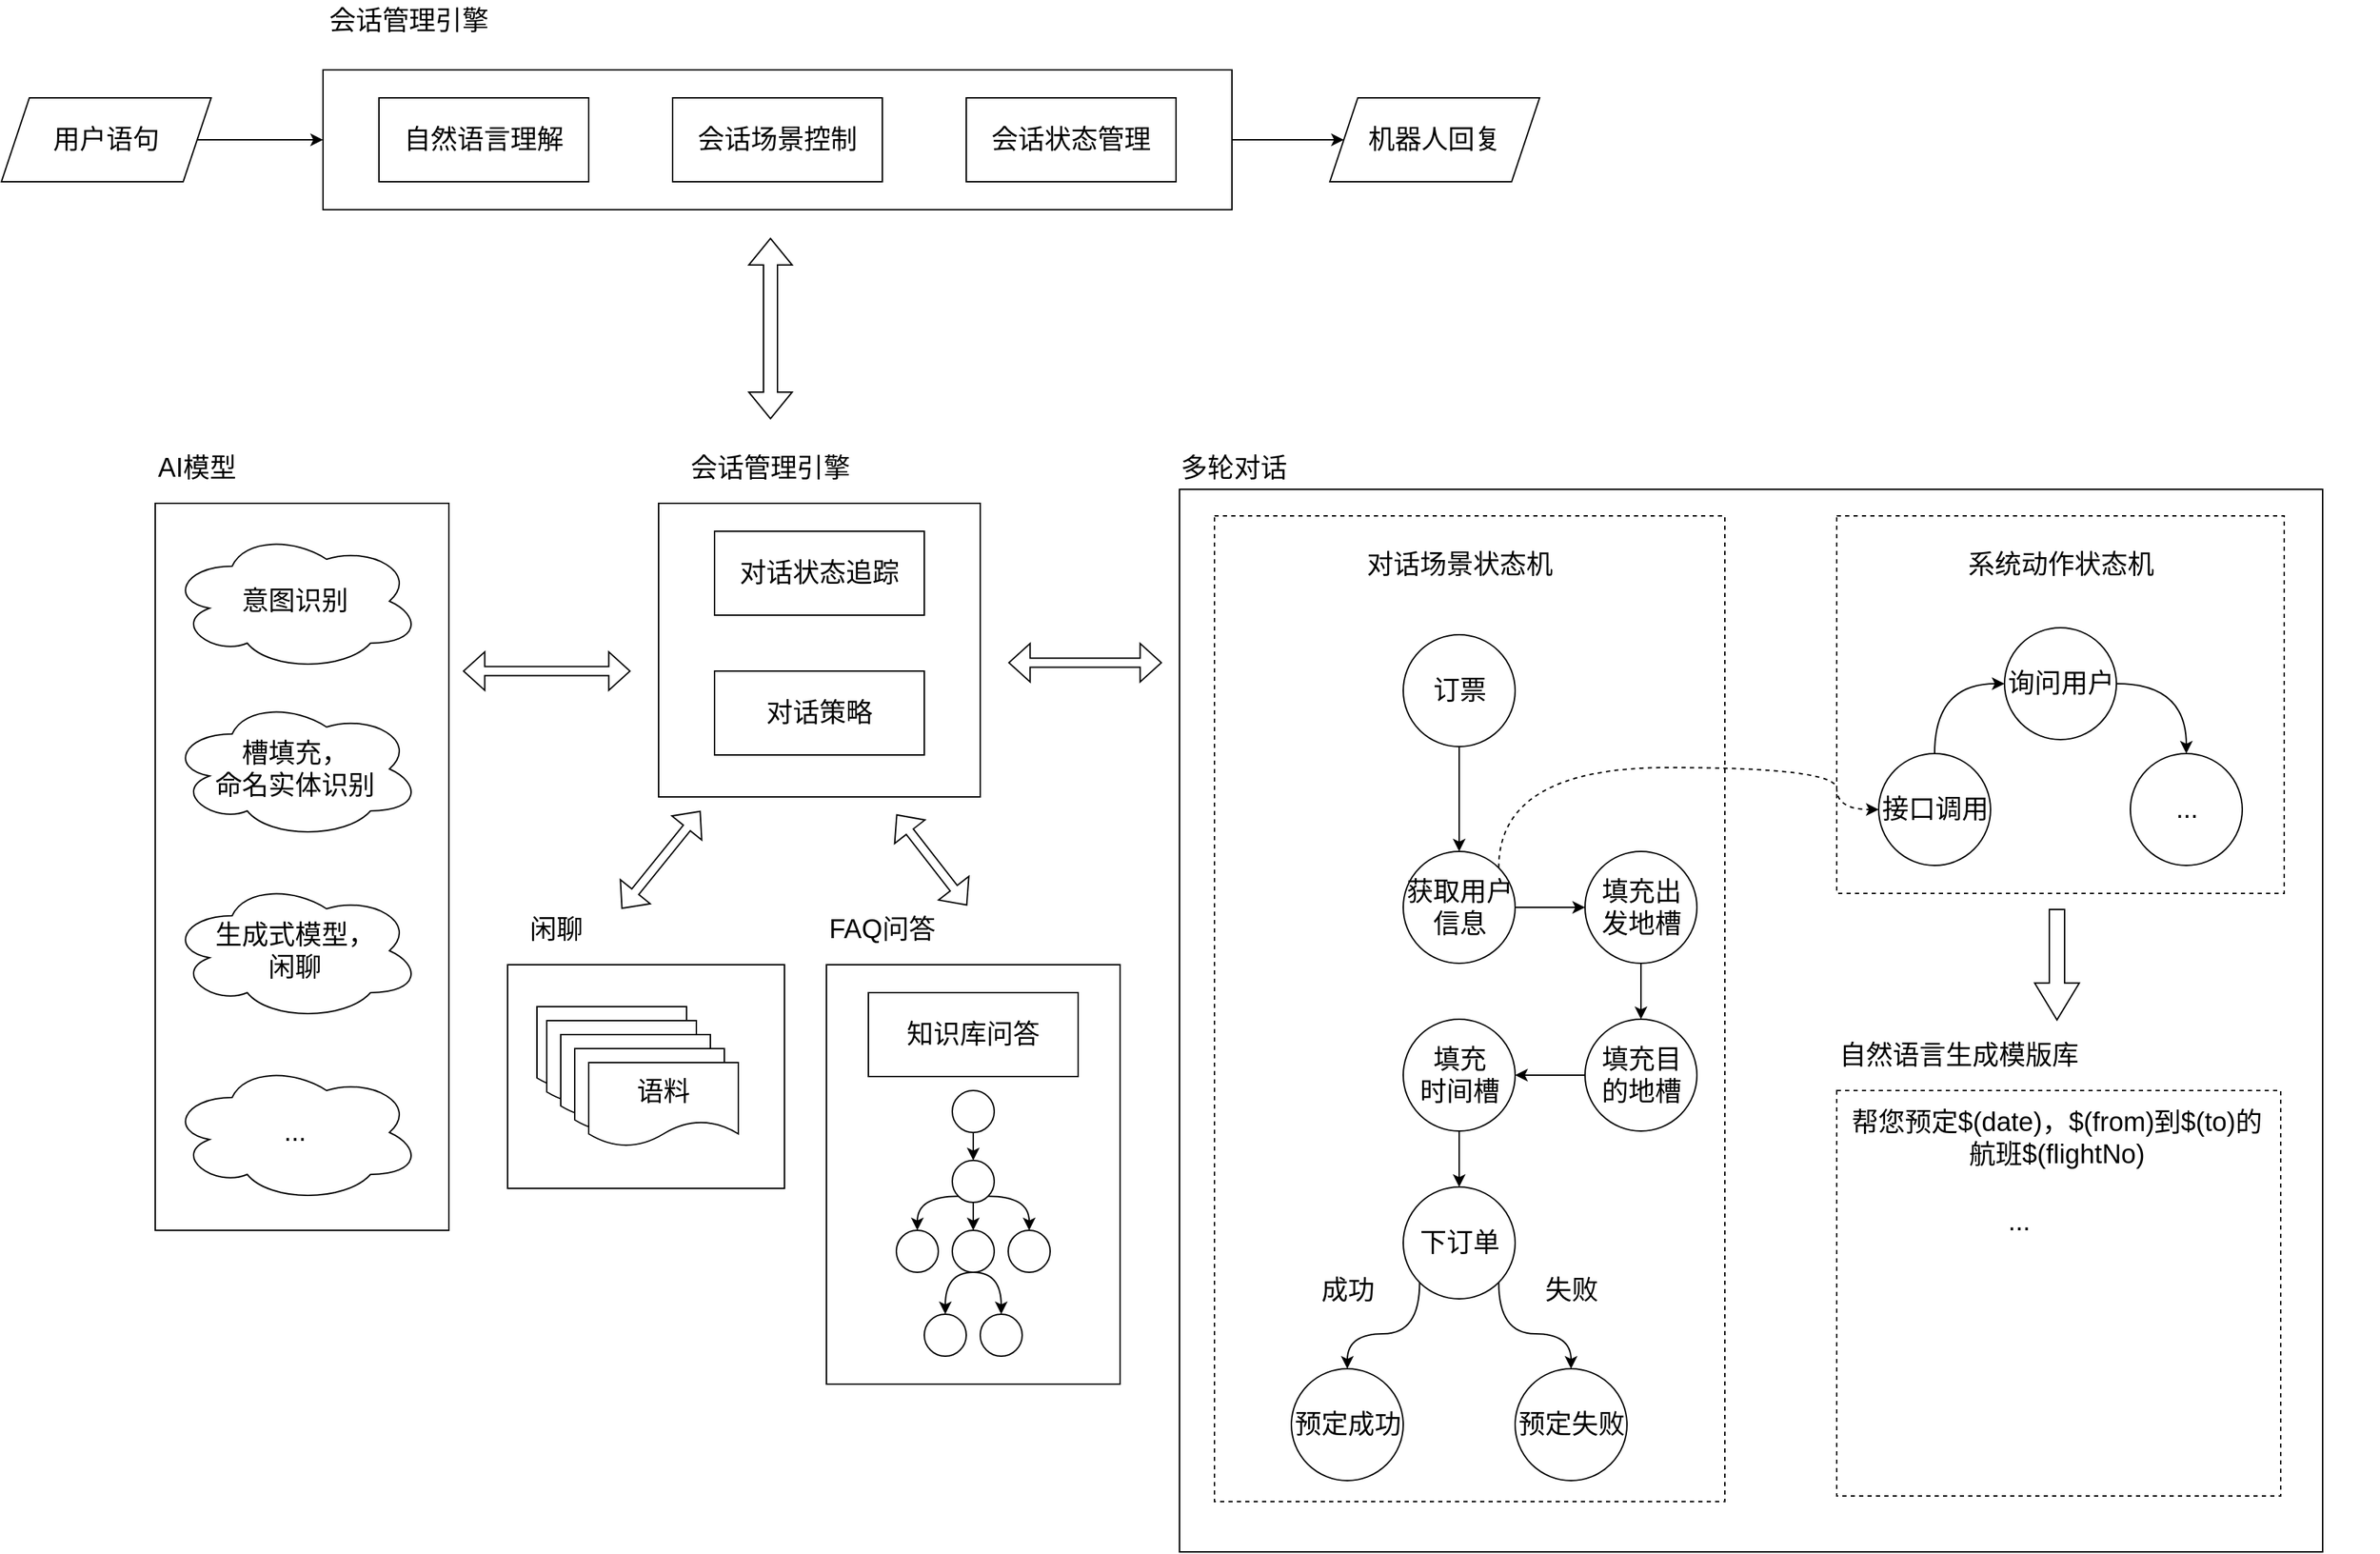 <mxfile version="16.0.3" type="github">
  <diagram id="rdF5DC8ADCqOEM-56Y4E" name="第 1 页">
    <mxGraphModel dx="2929" dy="1433" grid="1" gridSize="10" guides="1" tooltips="1" connect="1" arrows="1" fold="1" page="1" pageScale="1" pageWidth="827" pageHeight="1169" math="0" shadow="0">
      <root>
        <mxCell id="0" />
        <mxCell id="1" parent="0" />
        <mxCell id="FymUpO2ddn1shdIVuSi2-87" style="edgeStyle=orthogonalEdgeStyle;curved=1;rounded=0;orthogonalLoop=1;jettySize=auto;html=1;exitX=0.5;exitY=1;exitDx=0;exitDy=0;entryX=0.5;entryY=0;entryDx=0;entryDy=0;fontSize=19;fontColor=#000000;" edge="1" parent="1" source="FymUpO2ddn1shdIVuSi2-1" target="FymUpO2ddn1shdIVuSi2-85">
          <mxGeometry relative="1" as="geometry" />
        </mxCell>
        <mxCell id="FymUpO2ddn1shdIVuSi2-1" value="&lt;span style=&quot;font-size: 19px&quot;&gt;订票&lt;/span&gt;" style="ellipse;whiteSpace=wrap;html=1;aspect=fixed;" vertex="1" parent="1">
          <mxGeometry x="892.5" y="704" width="80" height="80" as="geometry" />
        </mxCell>
        <mxCell id="FymUpO2ddn1shdIVuSi2-7" style="edgeStyle=orthogonalEdgeStyle;curved=1;rounded=0;orthogonalLoop=1;jettySize=auto;html=1;exitX=0.5;exitY=1;exitDx=0;exitDy=0;entryX=0.5;entryY=0;entryDx=0;entryDy=0;fontSize=19;" edge="1" parent="1" source="FymUpO2ddn1shdIVuSi2-3" target="FymUpO2ddn1shdIVuSi2-4">
          <mxGeometry relative="1" as="geometry" />
        </mxCell>
        <mxCell id="FymUpO2ddn1shdIVuSi2-3" value="&lt;span style=&quot;font-size: 19px&quot;&gt;填充出&lt;br&gt;发地槽&lt;/span&gt;" style="ellipse;whiteSpace=wrap;html=1;aspect=fixed;" vertex="1" parent="1">
          <mxGeometry x="1022.5" y="859" width="80" height="80" as="geometry" />
        </mxCell>
        <mxCell id="FymUpO2ddn1shdIVuSi2-8" style="edgeStyle=orthogonalEdgeStyle;curved=1;rounded=0;orthogonalLoop=1;jettySize=auto;html=1;exitX=0;exitY=0.5;exitDx=0;exitDy=0;entryX=1;entryY=0.5;entryDx=0;entryDy=0;fontSize=19;" edge="1" parent="1" source="FymUpO2ddn1shdIVuSi2-4" target="FymUpO2ddn1shdIVuSi2-5">
          <mxGeometry relative="1" as="geometry" />
        </mxCell>
        <mxCell id="FymUpO2ddn1shdIVuSi2-4" value="&lt;span style=&quot;font-size: 19px&quot;&gt;填充目&lt;br&gt;的地槽&lt;/span&gt;" style="ellipse;whiteSpace=wrap;html=1;aspect=fixed;" vertex="1" parent="1">
          <mxGeometry x="1022.5" y="979" width="80" height="80" as="geometry" />
        </mxCell>
        <mxCell id="FymUpO2ddn1shdIVuSi2-86" style="edgeStyle=orthogonalEdgeStyle;curved=1;rounded=0;orthogonalLoop=1;jettySize=auto;html=1;exitX=0.5;exitY=1;exitDx=0;exitDy=0;entryX=0.5;entryY=0;entryDx=0;entryDy=0;fontSize=19;fontColor=#000000;" edge="1" parent="1" source="FymUpO2ddn1shdIVuSi2-5" target="FymUpO2ddn1shdIVuSi2-77">
          <mxGeometry relative="1" as="geometry" />
        </mxCell>
        <mxCell id="FymUpO2ddn1shdIVuSi2-5" value="&lt;span style=&quot;font-size: 19px&quot;&gt;填充&lt;br&gt;时间槽&lt;/span&gt;" style="ellipse;whiteSpace=wrap;html=1;aspect=fixed;" vertex="1" parent="1">
          <mxGeometry x="892.5" y="979" width="80" height="80" as="geometry" />
        </mxCell>
        <mxCell id="FymUpO2ddn1shdIVuSi2-17" style="edgeStyle=orthogonalEdgeStyle;curved=1;rounded=0;orthogonalLoop=1;jettySize=auto;html=1;exitX=0.5;exitY=0;exitDx=0;exitDy=0;entryX=0;entryY=0.5;entryDx=0;entryDy=0;fontSize=19;" edge="1" parent="1" source="FymUpO2ddn1shdIVuSi2-10" target="FymUpO2ddn1shdIVuSi2-16">
          <mxGeometry relative="1" as="geometry" />
        </mxCell>
        <mxCell id="FymUpO2ddn1shdIVuSi2-10" value="&lt;span style=&quot;font-size: 19px&quot;&gt;接口调用&lt;/span&gt;" style="ellipse;whiteSpace=wrap;html=1;aspect=fixed;" vertex="1" parent="1">
          <mxGeometry x="1232.5" y="789" width="80" height="80" as="geometry" />
        </mxCell>
        <mxCell id="FymUpO2ddn1shdIVuSi2-11" value="&lt;font style=&quot;font-size: 19px&quot;&gt;...&lt;/font&gt;" style="ellipse;whiteSpace=wrap;html=1;aspect=fixed;" vertex="1" parent="1">
          <mxGeometry x="1412.5" y="789" width="80" height="80" as="geometry" />
        </mxCell>
        <mxCell id="FymUpO2ddn1shdIVuSi2-18" style="edgeStyle=orthogonalEdgeStyle;curved=1;rounded=0;orthogonalLoop=1;jettySize=auto;html=1;exitX=1;exitY=0.5;exitDx=0;exitDy=0;fontSize=19;" edge="1" parent="1" source="FymUpO2ddn1shdIVuSi2-16" target="FymUpO2ddn1shdIVuSi2-11">
          <mxGeometry relative="1" as="geometry" />
        </mxCell>
        <mxCell id="FymUpO2ddn1shdIVuSi2-16" value="&lt;span style=&quot;font-size: 19px&quot;&gt;询问用户&lt;/span&gt;" style="ellipse;whiteSpace=wrap;html=1;aspect=fixed;" vertex="1" parent="1">
          <mxGeometry x="1322.5" y="699" width="80" height="80" as="geometry" />
        </mxCell>
        <mxCell id="FymUpO2ddn1shdIVuSi2-20" value="系统动作状态机" style="text;html=1;strokeColor=none;fillColor=none;align=center;verticalAlign=middle;whiteSpace=wrap;rounded=0;dashed=1;fontSize=19;" vertex="1" parent="1">
          <mxGeometry x="1292.5" y="639" width="140" height="30" as="geometry" />
        </mxCell>
        <mxCell id="FymUpO2ddn1shdIVuSi2-21" value="对话场景状态机" style="text;html=1;strokeColor=none;fillColor=none;align=center;verticalAlign=middle;whiteSpace=wrap;rounded=0;dashed=1;fontSize=19;" vertex="1" parent="1">
          <mxGeometry x="862.5" y="639" width="140" height="30" as="geometry" />
        </mxCell>
        <mxCell id="FymUpO2ddn1shdIVuSi2-45" value="" style="shape=flexArrow;endArrow=classic;startArrow=classic;html=1;rounded=0;fontSize=19;curved=1;width=6.389;startSize=4.722;endSize=4.722;" edge="1" parent="1">
          <mxGeometry width="100" height="100" relative="1" as="geometry">
            <mxPoint x="220" y="730.0" as="sourcePoint" />
            <mxPoint x="340" y="730" as="targetPoint" />
          </mxGeometry>
        </mxCell>
        <mxCell id="FymUpO2ddn1shdIVuSi2-94" style="edgeStyle=orthogonalEdgeStyle;curved=1;rounded=0;orthogonalLoop=1;jettySize=auto;html=1;exitX=1;exitY=0.5;exitDx=0;exitDy=0;entryX=0;entryY=0.5;entryDx=0;entryDy=0;fontSize=19;fontColor=#000000;" edge="1" parent="1" source="FymUpO2ddn1shdIVuSi2-54" target="FymUpO2ddn1shdIVuSi2-93">
          <mxGeometry relative="1" as="geometry" />
        </mxCell>
        <mxCell id="FymUpO2ddn1shdIVuSi2-54" value="&lt;font color=&quot;#000000&quot;&gt;用户语句&lt;/font&gt;" style="shape=parallelogram;perimeter=parallelogramPerimeter;whiteSpace=wrap;html=1;fixedSize=1;fontSize=19;fontColor=#FF3333;fillColor=none;" vertex="1" parent="1">
          <mxGeometry x="-110" y="320" width="150" height="60" as="geometry" />
        </mxCell>
        <mxCell id="FymUpO2ddn1shdIVuSi2-56" value="自然语言理解" style="rounded=0;whiteSpace=wrap;html=1;fontSize=19;fontColor=#000000;fillColor=none;" vertex="1" parent="1">
          <mxGeometry x="160" y="320" width="150" height="60" as="geometry" />
        </mxCell>
        <mxCell id="FymUpO2ddn1shdIVuSi2-57" value="对话状态追踪" style="rounded=0;whiteSpace=wrap;html=1;fontSize=19;fontColor=#000000;fillColor=none;" vertex="1" parent="1">
          <mxGeometry x="400" y="630" width="150" height="60" as="geometry" />
        </mxCell>
        <mxCell id="FymUpO2ddn1shdIVuSi2-58" value="对话策略" style="rounded=0;whiteSpace=wrap;html=1;fontSize=19;fontColor=#000000;fillColor=none;" vertex="1" parent="1">
          <mxGeometry x="400" y="730" width="150" height="60" as="geometry" />
        </mxCell>
        <mxCell id="FymUpO2ddn1shdIVuSi2-60" value="&lt;font color=&quot;#000000&quot;&gt;&lt;span&gt;机器人回复&lt;/span&gt;&lt;/font&gt;" style="shape=parallelogram;perimeter=parallelogramPerimeter;whiteSpace=wrap;html=1;fixedSize=1;fontSize=19;fontColor=#FF3333;fillColor=none;" vertex="1" parent="1">
          <mxGeometry x="840" y="320" width="150" height="60" as="geometry" />
        </mxCell>
        <mxCell id="FymUpO2ddn1shdIVuSi2-71" value="帮您预定$(date)，$(from)到$(to)的&lt;br&gt;航班$(flightNo)" style="text;html=1;strokeColor=none;fillColor=none;align=center;verticalAlign=middle;whiteSpace=wrap;rounded=0;dashed=1;fontSize=19;fontColor=#000000;" vertex="1" parent="1">
          <mxGeometry x="1130" y="1049" width="460" height="30" as="geometry" />
        </mxCell>
        <mxCell id="FymUpO2ddn1shdIVuSi2-73" value="..." style="text;html=1;strokeColor=none;fillColor=none;align=center;verticalAlign=middle;whiteSpace=wrap;rounded=0;dashed=1;fontSize=19;fontColor=#000000;" vertex="1" parent="1">
          <mxGeometry x="1102.5" y="1109" width="460" height="30" as="geometry" />
        </mxCell>
        <mxCell id="FymUpO2ddn1shdIVuSi2-75" value="自然语言生成模版库" style="text;html=1;strokeColor=none;fillColor=none;align=center;verticalAlign=middle;whiteSpace=wrap;rounded=0;dashed=1;fontSize=19;" vertex="1" parent="1">
          <mxGeometry x="1190" y="990" width="200" height="30" as="geometry" />
        </mxCell>
        <mxCell id="FymUpO2ddn1shdIVuSi2-81" style="edgeStyle=orthogonalEdgeStyle;curved=1;rounded=0;orthogonalLoop=1;jettySize=auto;html=1;exitX=0;exitY=1;exitDx=0;exitDy=0;entryX=0.5;entryY=0;entryDx=0;entryDy=0;fontSize=19;fontColor=#000000;" edge="1" parent="1" source="FymUpO2ddn1shdIVuSi2-77" target="FymUpO2ddn1shdIVuSi2-78">
          <mxGeometry relative="1" as="geometry" />
        </mxCell>
        <mxCell id="FymUpO2ddn1shdIVuSi2-82" style="edgeStyle=orthogonalEdgeStyle;curved=1;rounded=0;orthogonalLoop=1;jettySize=auto;html=1;exitX=1;exitY=1;exitDx=0;exitDy=0;entryX=0.5;entryY=0;entryDx=0;entryDy=0;fontSize=19;fontColor=#000000;" edge="1" parent="1" source="FymUpO2ddn1shdIVuSi2-77" target="FymUpO2ddn1shdIVuSi2-79">
          <mxGeometry relative="1" as="geometry" />
        </mxCell>
        <mxCell id="FymUpO2ddn1shdIVuSi2-77" value="&lt;span style=&quot;font-size: 19px&quot;&gt;下订单&lt;/span&gt;" style="ellipse;whiteSpace=wrap;html=1;aspect=fixed;" vertex="1" parent="1">
          <mxGeometry x="892.5" y="1099" width="80" height="80" as="geometry" />
        </mxCell>
        <mxCell id="FymUpO2ddn1shdIVuSi2-78" value="&lt;span style=&quot;font-size: 19px&quot;&gt;预定成功&lt;/span&gt;" style="ellipse;whiteSpace=wrap;html=1;aspect=fixed;" vertex="1" parent="1">
          <mxGeometry x="812.5" y="1229" width="80" height="80" as="geometry" />
        </mxCell>
        <mxCell id="FymUpO2ddn1shdIVuSi2-79" value="&lt;span style=&quot;font-size: 19px&quot;&gt;预定失败&lt;/span&gt;" style="ellipse;whiteSpace=wrap;html=1;aspect=fixed;" vertex="1" parent="1">
          <mxGeometry x="972.5" y="1229" width="80" height="80" as="geometry" />
        </mxCell>
        <mxCell id="FymUpO2ddn1shdIVuSi2-83" value="成功" style="text;html=1;strokeColor=none;fillColor=none;align=center;verticalAlign=middle;whiteSpace=wrap;rounded=0;dashed=1;fontSize=19;fontColor=#000000;" vertex="1" parent="1">
          <mxGeometry x="822.5" y="1158" width="60" height="30" as="geometry" />
        </mxCell>
        <mxCell id="FymUpO2ddn1shdIVuSi2-84" value="失败" style="text;html=1;strokeColor=none;fillColor=none;align=center;verticalAlign=middle;whiteSpace=wrap;rounded=0;dashed=1;fontSize=19;fontColor=#000000;" vertex="1" parent="1">
          <mxGeometry x="982.5" y="1158" width="60" height="30" as="geometry" />
        </mxCell>
        <mxCell id="FymUpO2ddn1shdIVuSi2-88" style="edgeStyle=orthogonalEdgeStyle;curved=1;rounded=0;orthogonalLoop=1;jettySize=auto;html=1;exitX=1;exitY=0.5;exitDx=0;exitDy=0;entryX=0;entryY=0.5;entryDx=0;entryDy=0;fontSize=19;fontColor=#000000;" edge="1" parent="1" source="FymUpO2ddn1shdIVuSi2-85" target="FymUpO2ddn1shdIVuSi2-3">
          <mxGeometry relative="1" as="geometry" />
        </mxCell>
        <mxCell id="FymUpO2ddn1shdIVuSi2-89" style="edgeStyle=orthogonalEdgeStyle;curved=1;rounded=0;orthogonalLoop=1;jettySize=auto;html=1;exitX=1;exitY=0;exitDx=0;exitDy=0;entryX=0;entryY=0.5;entryDx=0;entryDy=0;fontSize=19;fontColor=#000000;dashed=1;" edge="1" parent="1" source="FymUpO2ddn1shdIVuSi2-85" target="FymUpO2ddn1shdIVuSi2-10">
          <mxGeometry relative="1" as="geometry">
            <Array as="points">
              <mxPoint x="960.5" y="799" />
              <mxPoint x="1202.5" y="799" />
              <mxPoint x="1202.5" y="829" />
            </Array>
          </mxGeometry>
        </mxCell>
        <mxCell id="FymUpO2ddn1shdIVuSi2-85" value="&lt;span style=&quot;font-size: 19px&quot;&gt;获取用户信息&lt;/span&gt;" style="ellipse;whiteSpace=wrap;html=1;aspect=fixed;" vertex="1" parent="1">
          <mxGeometry x="892.5" y="859" width="80" height="80" as="geometry" />
        </mxCell>
        <mxCell id="FymUpO2ddn1shdIVuSi2-90" value="会话状态管理" style="rounded=0;whiteSpace=wrap;html=1;fontSize=19;fontColor=#000000;fillColor=none;" vertex="1" parent="1">
          <mxGeometry x="580" y="320" width="150" height="60" as="geometry" />
        </mxCell>
        <mxCell id="FymUpO2ddn1shdIVuSi2-91" value="会话场景控制" style="rounded=0;whiteSpace=wrap;html=1;fontSize=19;fontColor=#000000;fillColor=none;" vertex="1" parent="1">
          <mxGeometry x="370" y="320" width="150" height="60" as="geometry" />
        </mxCell>
        <mxCell id="FymUpO2ddn1shdIVuSi2-96" style="edgeStyle=orthogonalEdgeStyle;curved=1;rounded=0;orthogonalLoop=1;jettySize=auto;html=1;exitX=1;exitY=0.5;exitDx=0;exitDy=0;entryX=0;entryY=0.5;entryDx=0;entryDy=0;fontSize=19;fontColor=#000000;" edge="1" parent="1" source="FymUpO2ddn1shdIVuSi2-93" target="FymUpO2ddn1shdIVuSi2-60">
          <mxGeometry relative="1" as="geometry" />
        </mxCell>
        <mxCell id="FymUpO2ddn1shdIVuSi2-93" value="" style="rounded=0;whiteSpace=wrap;html=1;fontSize=19;fontColor=#000000;fillColor=none;" vertex="1" parent="1">
          <mxGeometry x="120" y="300" width="650" height="100" as="geometry" />
        </mxCell>
        <mxCell id="FymUpO2ddn1shdIVuSi2-99" value="会话管理引擎" style="text;html=1;strokeColor=none;fillColor=none;align=center;verticalAlign=middle;whiteSpace=wrap;rounded=0;dashed=1;fontSize=19;fontColor=#000000;" vertex="1" parent="1">
          <mxGeometry x="360" y="570" width="160" height="30" as="geometry" />
        </mxCell>
        <mxCell id="FymUpO2ddn1shdIVuSi2-101" value="知识库问答" style="rounded=0;whiteSpace=wrap;html=1;fontSize=19;fontColor=#000000;fillColor=none;" vertex="1" parent="1">
          <mxGeometry x="510" y="960" width="150" height="60" as="geometry" />
        </mxCell>
        <mxCell id="FymUpO2ddn1shdIVuSi2-110" style="edgeStyle=orthogonalEdgeStyle;curved=1;rounded=0;orthogonalLoop=1;jettySize=auto;html=1;exitX=0.5;exitY=1;exitDx=0;exitDy=0;entryX=0.5;entryY=0;entryDx=0;entryDy=0;fontSize=19;fontColor=#000000;" edge="1" parent="1" source="FymUpO2ddn1shdIVuSi2-103" target="FymUpO2ddn1shdIVuSi2-104">
          <mxGeometry relative="1" as="geometry" />
        </mxCell>
        <mxCell id="FymUpO2ddn1shdIVuSi2-103" value="" style="ellipse;whiteSpace=wrap;html=1;aspect=fixed;fontSize=19;fontColor=#000000;fillColor=none;" vertex="1" parent="1">
          <mxGeometry x="570" y="1030" width="30" height="30" as="geometry" />
        </mxCell>
        <mxCell id="FymUpO2ddn1shdIVuSi2-111" style="edgeStyle=orthogonalEdgeStyle;curved=1;rounded=0;orthogonalLoop=1;jettySize=auto;html=1;exitX=0;exitY=1;exitDx=0;exitDy=0;fontSize=19;fontColor=#000000;" edge="1" parent="1" source="FymUpO2ddn1shdIVuSi2-104" target="FymUpO2ddn1shdIVuSi2-106">
          <mxGeometry relative="1" as="geometry" />
        </mxCell>
        <mxCell id="FymUpO2ddn1shdIVuSi2-113" style="edgeStyle=orthogonalEdgeStyle;curved=1;rounded=0;orthogonalLoop=1;jettySize=auto;html=1;exitX=0.5;exitY=1;exitDx=0;exitDy=0;entryX=0.5;entryY=0;entryDx=0;entryDy=0;fontSize=19;fontColor=#000000;" edge="1" parent="1" source="FymUpO2ddn1shdIVuSi2-104" target="FymUpO2ddn1shdIVuSi2-105">
          <mxGeometry relative="1" as="geometry" />
        </mxCell>
        <mxCell id="FymUpO2ddn1shdIVuSi2-114" style="edgeStyle=orthogonalEdgeStyle;curved=1;rounded=0;orthogonalLoop=1;jettySize=auto;html=1;exitX=1;exitY=1;exitDx=0;exitDy=0;fontSize=19;fontColor=#000000;" edge="1" parent="1" source="FymUpO2ddn1shdIVuSi2-104" target="FymUpO2ddn1shdIVuSi2-107">
          <mxGeometry relative="1" as="geometry" />
        </mxCell>
        <mxCell id="FymUpO2ddn1shdIVuSi2-104" value="" style="ellipse;whiteSpace=wrap;html=1;aspect=fixed;fontSize=19;fontColor=#000000;fillColor=none;" vertex="1" parent="1">
          <mxGeometry x="570" y="1080" width="30" height="30" as="geometry" />
        </mxCell>
        <mxCell id="FymUpO2ddn1shdIVuSi2-115" style="edgeStyle=orthogonalEdgeStyle;curved=1;rounded=0;orthogonalLoop=1;jettySize=auto;html=1;exitX=0.5;exitY=1;exitDx=0;exitDy=0;entryX=0.5;entryY=0;entryDx=0;entryDy=0;fontSize=19;fontColor=#000000;" edge="1" parent="1" source="FymUpO2ddn1shdIVuSi2-105" target="FymUpO2ddn1shdIVuSi2-108">
          <mxGeometry relative="1" as="geometry" />
        </mxCell>
        <mxCell id="FymUpO2ddn1shdIVuSi2-118" style="edgeStyle=orthogonalEdgeStyle;curved=1;rounded=0;orthogonalLoop=1;jettySize=auto;html=1;exitX=0.5;exitY=1;exitDx=0;exitDy=0;entryX=0.5;entryY=0;entryDx=0;entryDy=0;fontSize=19;fontColor=#000000;" edge="1" parent="1" source="FymUpO2ddn1shdIVuSi2-105" target="FymUpO2ddn1shdIVuSi2-109">
          <mxGeometry relative="1" as="geometry" />
        </mxCell>
        <mxCell id="FymUpO2ddn1shdIVuSi2-105" value="" style="ellipse;whiteSpace=wrap;html=1;aspect=fixed;fontSize=19;fontColor=#000000;fillColor=none;" vertex="1" parent="1">
          <mxGeometry x="570" y="1130" width="30" height="30" as="geometry" />
        </mxCell>
        <mxCell id="FymUpO2ddn1shdIVuSi2-106" value="" style="ellipse;whiteSpace=wrap;html=1;aspect=fixed;fontSize=19;fontColor=#000000;fillColor=none;" vertex="1" parent="1">
          <mxGeometry x="530" y="1130" width="30" height="30" as="geometry" />
        </mxCell>
        <mxCell id="FymUpO2ddn1shdIVuSi2-107" value="" style="ellipse;whiteSpace=wrap;html=1;aspect=fixed;fontSize=19;fontColor=#000000;fillColor=none;" vertex="1" parent="1">
          <mxGeometry x="610" y="1130" width="30" height="30" as="geometry" />
        </mxCell>
        <mxCell id="FymUpO2ddn1shdIVuSi2-108" value="" style="ellipse;whiteSpace=wrap;html=1;aspect=fixed;fontSize=19;fontColor=#000000;fillColor=none;" vertex="1" parent="1">
          <mxGeometry x="550" y="1190" width="30" height="30" as="geometry" />
        </mxCell>
        <mxCell id="FymUpO2ddn1shdIVuSi2-109" value="" style="ellipse;whiteSpace=wrap;html=1;aspect=fixed;fontSize=19;fontColor=#000000;fillColor=none;" vertex="1" parent="1">
          <mxGeometry x="590" y="1190" width="30" height="30" as="geometry" />
        </mxCell>
        <mxCell id="FymUpO2ddn1shdIVuSi2-119" value="" style="rounded=0;whiteSpace=wrap;html=1;fontSize=19;fontColor=#000000;fillColor=none;" vertex="1" parent="1">
          <mxGeometry x="480" y="940" width="210" height="300" as="geometry" />
        </mxCell>
        <mxCell id="FymUpO2ddn1shdIVuSi2-120" value="FAQ问答" style="text;html=1;strokeColor=none;fillColor=none;align=center;verticalAlign=middle;whiteSpace=wrap;rounded=0;dashed=1;fontSize=19;fontColor=#000000;" vertex="1" parent="1">
          <mxGeometry x="440" y="900" width="160" height="30" as="geometry" />
        </mxCell>
        <mxCell id="FymUpO2ddn1shdIVuSi2-122" value="意图识别" style="ellipse;shape=cloud;whiteSpace=wrap;html=1;fontSize=19;fillColor=none;" vertex="1" parent="1">
          <mxGeometry x="10" y="630" width="180" height="100" as="geometry" />
        </mxCell>
        <mxCell id="FymUpO2ddn1shdIVuSi2-123" value="槽填充，&lt;br&gt;命名实体识别" style="ellipse;shape=cloud;whiteSpace=wrap;html=1;fontSize=19;fillColor=none;" vertex="1" parent="1">
          <mxGeometry x="10" y="750" width="180" height="100" as="geometry" />
        </mxCell>
        <mxCell id="FymUpO2ddn1shdIVuSi2-124" value="..." style="ellipse;shape=cloud;whiteSpace=wrap;html=1;fontSize=19;fillColor=none;" vertex="1" parent="1">
          <mxGeometry x="10" y="1010" width="180" height="100" as="geometry" />
        </mxCell>
        <mxCell id="FymUpO2ddn1shdIVuSi2-125" value="AI模型" style="text;html=1;strokeColor=none;fillColor=none;align=center;verticalAlign=middle;whiteSpace=wrap;rounded=0;dashed=1;fontSize=19;" vertex="1" parent="1">
          <mxGeometry x="-40" y="570" width="140" height="30" as="geometry" />
        </mxCell>
        <mxCell id="FymUpO2ddn1shdIVuSi2-126" value="" style="shape=flexArrow;endArrow=classic;startArrow=classic;html=1;rounded=0;fontSize=19;fontColor=#000000;curved=1;" edge="1" parent="1">
          <mxGeometry width="100" height="100" relative="1" as="geometry">
            <mxPoint x="440" y="550" as="sourcePoint" />
            <mxPoint x="440" y="420" as="targetPoint" />
          </mxGeometry>
        </mxCell>
        <mxCell id="FymUpO2ddn1shdIVuSi2-131" value="生成式模型，&lt;br&gt;闲聊" style="ellipse;shape=cloud;whiteSpace=wrap;html=1;fontSize=19;fillColor=none;" vertex="1" parent="1">
          <mxGeometry x="10" y="880" width="180" height="100" as="geometry" />
        </mxCell>
        <mxCell id="FymUpO2ddn1shdIVuSi2-132" value="" style="rounded=0;whiteSpace=wrap;html=1;fontSize=19;fontColor=#000000;fillColor=none;" vertex="1" parent="1">
          <mxGeometry y="610" width="210" height="520" as="geometry" />
        </mxCell>
        <mxCell id="FymUpO2ddn1shdIVuSi2-135" value="" style="rounded=0;whiteSpace=wrap;html=1;fontSize=19;fontColor=#000000;fillColor=none;dashed=1;" vertex="1" parent="1">
          <mxGeometry x="757.5" y="619" width="365" height="705" as="geometry" />
        </mxCell>
        <mxCell id="FymUpO2ddn1shdIVuSi2-138" value="" style="rounded=0;whiteSpace=wrap;html=1;fontSize=19;fontColor=#000000;fillColor=none;dashed=1;" vertex="1" parent="1">
          <mxGeometry x="1202.5" y="619" width="320" height="270" as="geometry" />
        </mxCell>
        <mxCell id="FymUpO2ddn1shdIVuSi2-140" value="" style="rounded=0;whiteSpace=wrap;html=1;fontSize=19;fontColor=#000000;fillColor=none;dashed=1;" vertex="1" parent="1">
          <mxGeometry x="1202.5" y="1030" width="317.5" height="290" as="geometry" />
        </mxCell>
        <mxCell id="FymUpO2ddn1shdIVuSi2-141" value="多轮对话" style="text;html=1;strokeColor=none;fillColor=none;align=center;verticalAlign=middle;whiteSpace=wrap;rounded=0;dashed=1;fontSize=19;" vertex="1" parent="1">
          <mxGeometry x="720" y="570" width="102.5" height="30" as="geometry" />
        </mxCell>
        <mxCell id="FymUpO2ddn1shdIVuSi2-157" value="闲聊" style="text;html=1;strokeColor=none;fillColor=none;align=center;verticalAlign=middle;whiteSpace=wrap;rounded=0;dashed=1;fontSize=19;fontColor=#000000;" vertex="1" parent="1">
          <mxGeometry x="207" y="900" width="160" height="30" as="geometry" />
        </mxCell>
        <mxCell id="FymUpO2ddn1shdIVuSi2-158" value="语料" style="shape=document;whiteSpace=wrap;html=1;boundedLbl=1;fontSize=19;fontColor=#000000;fillColor=none;" vertex="1" parent="1">
          <mxGeometry x="273" y="970" width="107" height="60" as="geometry" />
        </mxCell>
        <mxCell id="FymUpO2ddn1shdIVuSi2-159" value="语料" style="shape=document;whiteSpace=wrap;html=1;boundedLbl=1;fontSize=19;fontColor=#000000;fillColor=default;" vertex="1" parent="1">
          <mxGeometry x="280" y="980" width="107" height="60" as="geometry" />
        </mxCell>
        <mxCell id="FymUpO2ddn1shdIVuSi2-163" value="" style="shape=flexArrow;endArrow=classic;startArrow=classic;html=1;rounded=0;fontSize=19;curved=1;width=6.389;startSize=4.722;endSize=4.722;" edge="1" parent="1">
          <mxGeometry width="100" height="100" relative="1" as="geometry">
            <mxPoint x="610" y="724.0" as="sourcePoint" />
            <mxPoint x="720" y="724" as="targetPoint" />
          </mxGeometry>
        </mxCell>
        <mxCell id="FymUpO2ddn1shdIVuSi2-164" value="" style="shape=flexArrow;endArrow=classic;startArrow=classic;html=1;rounded=0;fontSize=19;curved=1;width=6.389;startSize=4.722;endSize=4.722;" edge="1" parent="1">
          <mxGeometry width="100" height="100" relative="1" as="geometry">
            <mxPoint x="390" y="830" as="sourcePoint" />
            <mxPoint x="333.47" y="900" as="targetPoint" />
          </mxGeometry>
        </mxCell>
        <mxCell id="FymUpO2ddn1shdIVuSi2-165" value="会话管理引擎" style="text;html=1;strokeColor=none;fillColor=none;align=center;verticalAlign=middle;whiteSpace=wrap;rounded=0;fontSize=19;fontColor=#000000;" vertex="1" parent="1">
          <mxGeometry x="123" y="250" width="117" height="30" as="geometry" />
        </mxCell>
        <mxCell id="FymUpO2ddn1shdIVuSi2-166" value="" style="rounded=0;whiteSpace=wrap;html=1;fontSize=19;fontColor=#000000;fillColor=none;" vertex="1" parent="1">
          <mxGeometry x="360" y="610" width="230" height="210" as="geometry" />
        </mxCell>
        <mxCell id="FymUpO2ddn1shdIVuSi2-167" value="语料" style="shape=document;whiteSpace=wrap;html=1;boundedLbl=1;fontSize=19;fontColor=#000000;fillColor=default;" vertex="1" parent="1">
          <mxGeometry x="290" y="990" width="107" height="60" as="geometry" />
        </mxCell>
        <mxCell id="FymUpO2ddn1shdIVuSi2-168" value="语料" style="shape=document;whiteSpace=wrap;html=1;boundedLbl=1;fontSize=19;fontColor=#000000;fillColor=default;" vertex="1" parent="1">
          <mxGeometry x="300" y="1000" width="107" height="60" as="geometry" />
        </mxCell>
        <mxCell id="FymUpO2ddn1shdIVuSi2-169" value="语料" style="shape=document;whiteSpace=wrap;html=1;boundedLbl=1;fontSize=19;fontColor=#000000;fillColor=default;" vertex="1" parent="1">
          <mxGeometry x="310" y="1010" width="107" height="60" as="geometry" />
        </mxCell>
        <mxCell id="FymUpO2ddn1shdIVuSi2-170" value="" style="rounded=0;whiteSpace=wrap;html=1;fontSize=19;fontColor=#000000;fillColor=none;" vertex="1" parent="1">
          <mxGeometry x="252" y="940" width="198" height="160" as="geometry" />
        </mxCell>
        <mxCell id="FymUpO2ddn1shdIVuSi2-171" value="" style="shape=flexArrow;endArrow=classic;html=1;rounded=0;fontSize=19;fontColor=#000000;curved=1;width=10.909;endSize=8.473;" edge="1" parent="1">
          <mxGeometry width="50" height="50" relative="1" as="geometry">
            <mxPoint x="1360" y="900" as="sourcePoint" />
            <mxPoint x="1360" y="980" as="targetPoint" />
          </mxGeometry>
        </mxCell>
        <mxCell id="FymUpO2ddn1shdIVuSi2-173" style="edgeStyle=orthogonalEdgeStyle;shape=flexArrow;curved=1;rounded=0;orthogonalLoop=1;jettySize=auto;html=1;exitX=0.5;exitY=1;exitDx=0;exitDy=0;fontSize=19;fontColor=#000000;" edge="1" parent="1" source="FymUpO2ddn1shdIVuSi2-73" target="FymUpO2ddn1shdIVuSi2-73">
          <mxGeometry relative="1" as="geometry" />
        </mxCell>
        <mxCell id="FymUpO2ddn1shdIVuSi2-174" value="" style="rounded=0;whiteSpace=wrap;html=1;fontSize=19;fontColor=#000000;fillColor=none;" vertex="1" parent="1">
          <mxGeometry x="732.5" y="600" width="817.5" height="760" as="geometry" />
        </mxCell>
        <mxCell id="FymUpO2ddn1shdIVuSi2-176" value="" style="shape=flexArrow;endArrow=classic;startArrow=classic;html=1;rounded=0;fontSize=19;curved=1;width=6.389;startSize=4.722;endSize=4.722;entryX=0.879;entryY=-0.078;entryDx=0;entryDy=0;entryPerimeter=0;" edge="1" parent="1" target="FymUpO2ddn1shdIVuSi2-120">
          <mxGeometry width="100" height="100" relative="1" as="geometry">
            <mxPoint x="530" y="832.5" as="sourcePoint" />
            <mxPoint x="560.0" y="907.5" as="targetPoint" />
          </mxGeometry>
        </mxCell>
      </root>
    </mxGraphModel>
  </diagram>
</mxfile>
